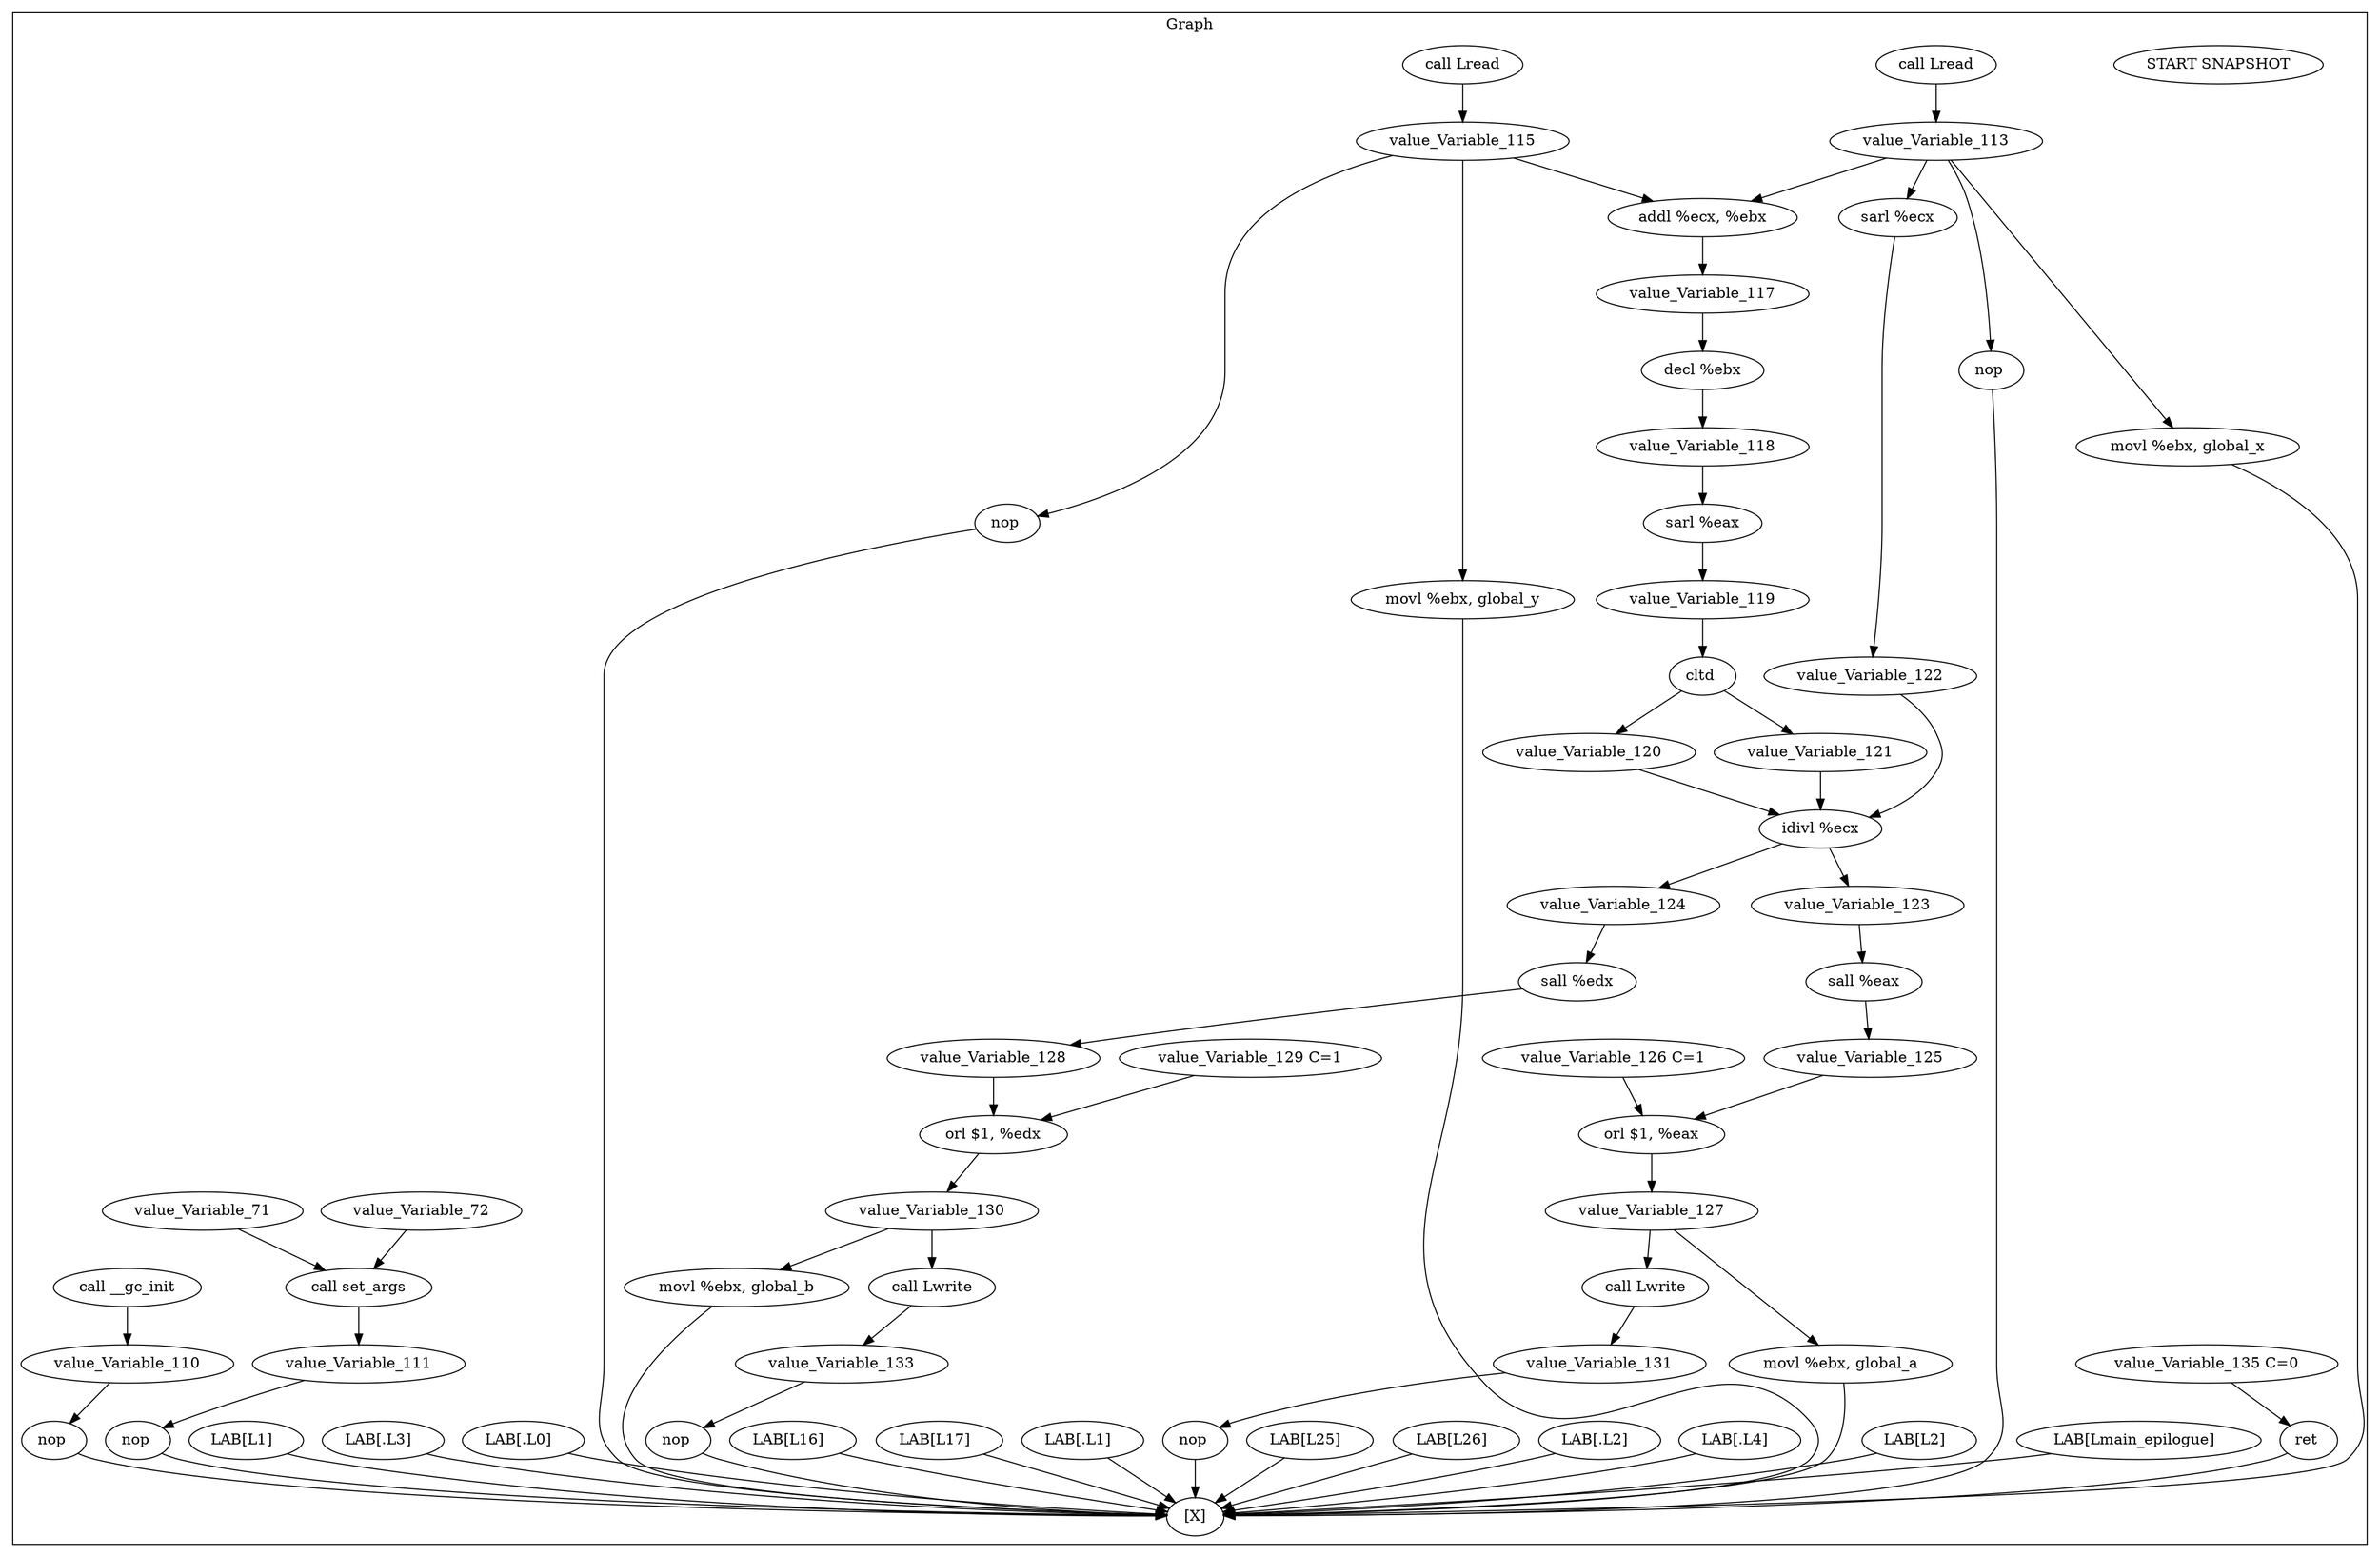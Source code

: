 digraph {
	ordering="in";
	subgraph cluster_0 {
		label="Graph";
		beg0[label="START SNAPSHOT"]
		v1000000[label="[X]"];
		i1 -> v1000000;
		i1[label="nop "];
		v110 -> i1;
		v110[label="value_Variable_110"];
		i2 -> v110;
		i2[label="call __gc_init"];
		i3 -> v1000000;
		i3[label="nop "];
		v111 -> i3;
		v111[label="value_Variable_111"];
		i4 -> v111;
		i4[label="call set_args"];
		v71 -> i4;
		v71[label="value_Variable_71"];
		v72 -> i4;
		v72[label="value_Variable_72"];
		i5 -> v1000000;
		i5[label="LAB[L1]  "];
		i6 -> v1000000;
		i6[label="nop "];
		v113 -> i6;
		v113[label="value_Variable_113"];
		i7 -> v113;
		i7[label="call Lread"];
		i9 -> v1000000;
		i9[label="LAB[.L0]  "];
		i10 -> v1000000;
		i10[label="movl %ebx, global_x"];
		v113 -> i10;
		i11 -> v1000000;
		i11[label="nop "];
		v115 -> i11;
		v115[label="value_Variable_115"];
		i12 -> v115;
		i12[label="call Lread"];
		i14 -> v1000000;
		i14[label="movl %ebx, global_y"];
		v115 -> i14;
		i15 -> v1000000;
		i15[label="LAB[L16]  "];
		i20 -> v1000000;
		i20[label="LAB[L17]  "];
		i31 -> v1000000;
		i31[label="LAB[.L1]  "];
		i32 -> v1000000;
		i32[label="movl %ebx, global_a"];
		v127 -> i32;
		v127[label="value_Variable_127"];
		i29 -> v127;
		i29[label="orl $1, %eax"];
		v126 -> i29;
		v126[label="value_Variable_126 C=1"];
		v125 -> i29;
		v125[label="value_Variable_125"];
		i27 -> v125;
		i27[label="sall %eax"];
		v123 -> i27;
		v123[label="value_Variable_123"];
		i26 -> v123;
		i26[label="idivl %ecx"];
		v122 -> i26;
		v122[label="value_Variable_122"];
		i25 -> v122;
		i25[label="sarl %ecx"];
		v113 -> i25;
		v120 -> i26;
		v120[label="value_Variable_120"];
		i24 -> v120;
		i24[label="cltd "];
		v119 -> i24;
		v119[label="value_Variable_119"];
		i23 -> v119;
		i23[label="sarl %eax"];
		v118 -> i23;
		v118[label="value_Variable_118"];
		i19 -> v118;
		i19[label="decl %ebx"];
		v117 -> i19;
		v117[label="value_Variable_117"];
		i18 -> v117;
		i18[label="addl %ecx, %ebx"];
		v115 -> i18;
		v113 -> i18;
		v121 -> i26;
		v121[label="value_Variable_121"];
		i24 -> v121;
		i33 -> v1000000;
		i33[label="LAB[L25]  "];
		i36 -> v1000000;
		i36[label="LAB[L26]  "];
		i43 -> v1000000;
		i43[label="LAB[.L2]  "];
		i44 -> v1000000;
		i44[label="movl %ebx, global_b"];
		v130 -> i44;
		v130[label="value_Variable_130"];
		i41 -> v130;
		i41[label="orl $1, %edx"];
		v129 -> i41;
		v129[label="value_Variable_129 C=1"];
		v128 -> i41;
		v128[label="value_Variable_128"];
		i39 -> v128;
		i39[label="sall %edx"];
		v124 -> i39;
		v124[label="value_Variable_124"];
		i26 -> v124;
		i45 -> v1000000;
		i45[label="LAB[.L3]  "];
		i47 -> v1000000;
		i47[label="nop "];
		v131 -> i47;
		v131[label="value_Variable_131"];
		i48 -> v131;
		i48[label="call Lwrite"];
		v127 -> i48;
		i50 -> v1000000;
		i50[label="LAB[.L4]  "];
		i52 -> v1000000;
		i52[label="nop "];
		v133 -> i52;
		v133[label="value_Variable_133"];
		i53 -> v133;
		i53[label="call Lwrite"];
		v130 -> i53;
		i55 -> v1000000;
		i55[label="LAB[L2]  "];
		i57 -> v1000000;
		i57[label="LAB[Lmain_epilogue]  "];
		i59 -> v1000000;
		i59[label="ret "];
		v135 -> i59;
		v135[label="value_Variable_135 C=0"];
	}
}
